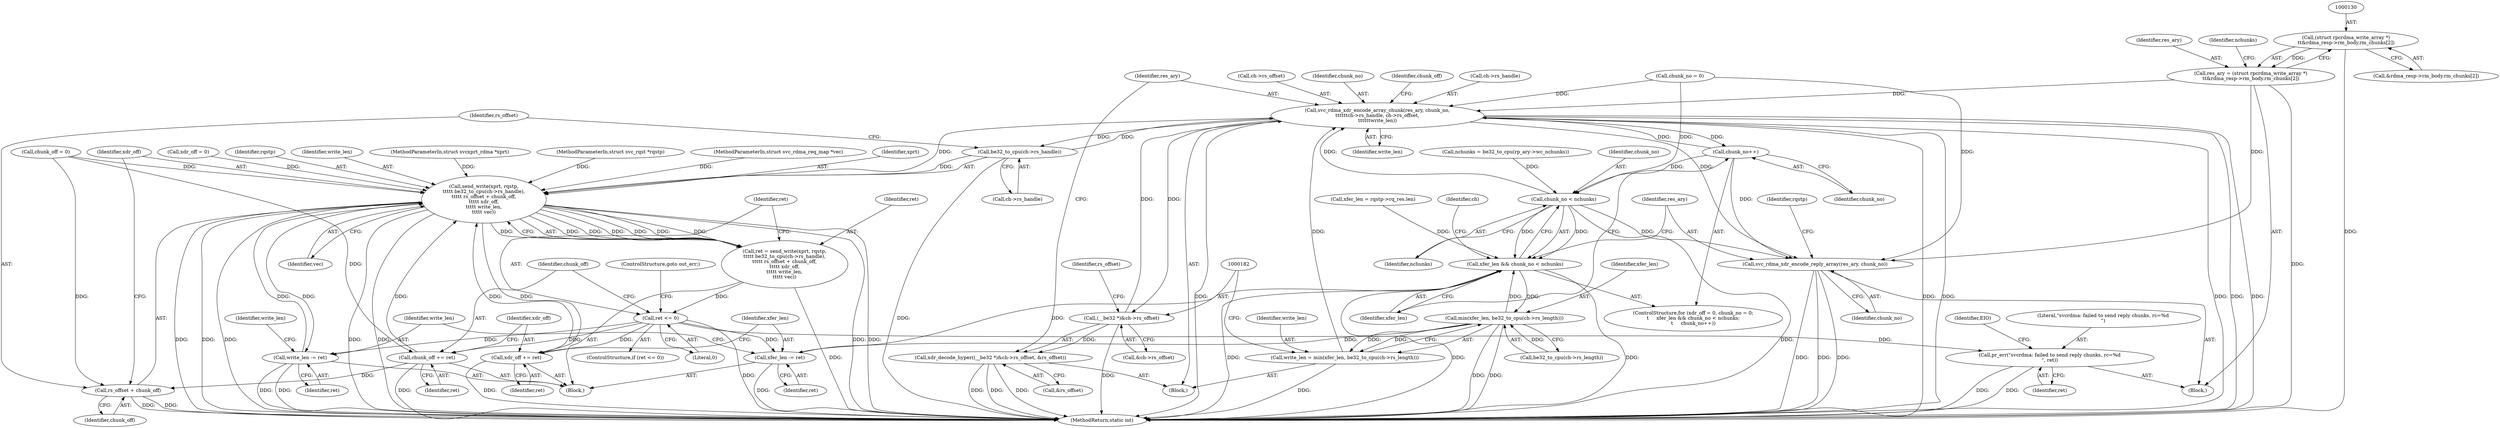 digraph "1_linux_c70422f760c120480fee4de6c38804c72aa26bc1_33@array" {
"1000129" [label="(Call,(struct rpcrdma_write_array *)\n\t\t&rdma_resp->rm_body.rm_chunks[2])"];
"1000127" [label="(Call,res_ary = (struct rpcrdma_write_array *)\n\t\t&rdma_resp->rm_body.rm_chunks[2])"];
"1000189" [label="(Call,svc_rdma_xdr_encode_array_chunk(res_ary, chunk_no,\n\t\t\t\t\t\tch->rs_handle, ch->rs_offset,\n\t\t\t\t\t\twrite_len))"];
"1000158" [label="(Call,chunk_no++)"];
"1000155" [label="(Call,chunk_no < nchunks)"];
"1000153" [label="(Call,xfer_len && chunk_no < nchunks)"];
"1000174" [label="(Call,min(xfer_len, be32_to_cpu(ch->rs_length)))"];
"1000172" [label="(Call,write_len = min(xfer_len, be32_to_cpu(ch->rs_length)))"];
"1000231" [label="(Call,xfer_len -= ret)"];
"1000237" [label="(Call,svc_rdma_xdr_encode_reply_array(res_ary, chunk_no))"];
"1000181" [label="(Call,(__be32 *)&ch->rs_offset)"];
"1000180" [label="(Call,xdr_decode_hyper((__be32 *)&ch->rs_offset, &rs_offset))"];
"1000210" [label="(Call,be32_to_cpu(ch->rs_handle))"];
"1000207" [label="(Call,send_write(xprt, rqstp,\n\t\t\t\t\t be32_to_cpu(ch->rs_handle),\n\t\t\t\t\t rs_offset + chunk_off,\n\t\t\t\t\t xdr_off,\n\t\t\t\t\t write_len,\n\t\t\t\t\t vec))"];
"1000205" [label="(Call,ret = send_write(xprt, rqstp,\n\t\t\t\t\t be32_to_cpu(ch->rs_handle),\n\t\t\t\t\t rs_offset + chunk_off,\n\t\t\t\t\t xdr_off,\n\t\t\t\t\t write_len,\n\t\t\t\t\t vec))"];
"1000221" [label="(Call,ret <= 0)"];
"1000225" [label="(Call,chunk_off += ret)"];
"1000214" [label="(Call,rs_offset + chunk_off)"];
"1000228" [label="(Call,xdr_off += ret)"];
"1000234" [label="(Call,write_len -= ret)"];
"1000247" [label="(Call,pr_err(\"svcrdma: failed to send reply chunks, rc=%d\n\", ret))"];
"1000209" [label="(Identifier,rqstp)"];
"1000224" [label="(ControlStructure,goto out_err;)"];
"1000173" [label="(Identifier,write_len)"];
"1000204" [label="(Block,)"];
"1000190" [label="(Identifier,res_ary)"];
"1000227" [label="(Identifier,ret)"];
"1000192" [label="(Call,ch->rs_handle)"];
"1000226" [label="(Identifier,chunk_off)"];
"1000156" [label="(Identifier,chunk_no)"];
"1000239" [label="(Identifier,chunk_no)"];
"1000128" [label="(Identifier,res_ary)"];
"1000220" [label="(ControlStructure,if (ret <= 0))"];
"1000150" [label="(Call,chunk_no = 0)"];
"1000218" [label="(Identifier,write_len)"];
"1000200" [label="(Identifier,chunk_off)"];
"1000252" [label="(Identifier,EIO)"];
"1000210" [label="(Call,be32_to_cpu(ch->rs_handle))"];
"1000195" [label="(Call,ch->rs_offset)"];
"1000203" [label="(Identifier,write_len)"];
"1000155" [label="(Call,chunk_no < nchunks)"];
"1000253" [label="(MethodReturn,static int)"];
"1000247" [label="(Call,pr_err(\"svcrdma: failed to send reply chunks, rc=%d\n\", ret))"];
"1000174" [label="(Call,min(xfer_len, be32_to_cpu(ch->rs_length)))"];
"1000230" [label="(Identifier,ret)"];
"1000159" [label="(Identifier,chunk_no)"];
"1000198" [label="(Identifier,write_len)"];
"1000140" [label="(Identifier,nchunks)"];
"1000191" [label="(Identifier,chunk_no)"];
"1000110" [label="(Block,)"];
"1000105" [label="(MethodParameterIn,struct svcxprt_rdma *xprt)"];
"1000187" [label="(Call,&rs_offset)"];
"1000219" [label="(Identifier,vec)"];
"1000129" [label="(Call,(struct rpcrdma_write_array *)\n\t\t&rdma_resp->rm_body.rm_chunks[2])"];
"1000145" [label="(ControlStructure,for (xdr_off = 0, chunk_no = 0;\n\t     xfer_len && chunk_no < nchunks;\n\t     chunk_no++))"];
"1000211" [label="(Call,ch->rs_handle)"];
"1000214" [label="(Call,rs_offset + chunk_off)"];
"1000157" [label="(Identifier,nchunks)"];
"1000127" [label="(Call,res_ary = (struct rpcrdma_write_array *)\n\t\t&rdma_resp->rm_body.rm_chunks[2])"];
"1000183" [label="(Call,&ch->rs_offset)"];
"1000217" [label="(Identifier,xdr_off)"];
"1000108" [label="(MethodParameterIn,struct svc_rqst *rqstp)"];
"1000205" [label="(Call,ret = send_write(xprt, rqstp,\n\t\t\t\t\t be32_to_cpu(ch->rs_handle),\n\t\t\t\t\t rs_offset + chunk_off,\n\t\t\t\t\t xdr_off,\n\t\t\t\t\t write_len,\n\t\t\t\t\t vec))"];
"1000234" [label="(Call,write_len -= ret)"];
"1000229" [label="(Identifier,xdr_off)"];
"1000236" [label="(Identifier,ret)"];
"1000248" [label="(Literal,\"svcrdma: failed to send reply chunks, rc=%d\n\")"];
"1000189" [label="(Call,svc_rdma_xdr_encode_array_chunk(res_ary, chunk_no,\n\t\t\t\t\t\tch->rs_handle, ch->rs_offset,\n\t\t\t\t\t\twrite_len))"];
"1000176" [label="(Call,be32_to_cpu(ch->rs_length))"];
"1000249" [label="(Identifier,ret)"];
"1000233" [label="(Identifier,ret)"];
"1000112" [label="(Call,xfer_len = rqstp->rq_res.len)"];
"1000235" [label="(Identifier,write_len)"];
"1000231" [label="(Call,xfer_len -= ret)"];
"1000139" [label="(Call,nchunks = be32_to_cpu(rp_ary->wc_nchunks))"];
"1000221" [label="(Call,ret <= 0)"];
"1000215" [label="(Identifier,rs_offset)"];
"1000237" [label="(Call,svc_rdma_xdr_encode_reply_array(res_ary, chunk_no))"];
"1000158" [label="(Call,chunk_no++)"];
"1000175" [label="(Identifier,xfer_len)"];
"1000206" [label="(Identifier,ret)"];
"1000180" [label="(Call,xdr_decode_hyper((__be32 *)&ch->rs_offset, &rs_offset))"];
"1000163" [label="(Identifier,ch)"];
"1000153" [label="(Call,xfer_len && chunk_no < nchunks)"];
"1000238" [label="(Identifier,res_ary)"];
"1000228" [label="(Call,xdr_off += ret)"];
"1000109" [label="(MethodParameterIn,struct svc_rdma_req_map *vec)"];
"1000243" [label="(Identifier,rqstp)"];
"1000232" [label="(Identifier,xfer_len)"];
"1000223" [label="(Literal,0)"];
"1000154" [label="(Identifier,xfer_len)"];
"1000225" [label="(Call,chunk_off += ret)"];
"1000188" [label="(Identifier,rs_offset)"];
"1000172" [label="(Call,write_len = min(xfer_len, be32_to_cpu(ch->rs_length)))"];
"1000208" [label="(Identifier,xprt)"];
"1000160" [label="(Block,)"];
"1000147" [label="(Call,xdr_off = 0)"];
"1000216" [label="(Identifier,chunk_off)"];
"1000181" [label="(Call,(__be32 *)&ch->rs_offset)"];
"1000131" [label="(Call,&rdma_resp->rm_body.rm_chunks[2])"];
"1000222" [label="(Identifier,ret)"];
"1000199" [label="(Call,chunk_off = 0)"];
"1000207" [label="(Call,send_write(xprt, rqstp,\n\t\t\t\t\t be32_to_cpu(ch->rs_handle),\n\t\t\t\t\t rs_offset + chunk_off,\n\t\t\t\t\t xdr_off,\n\t\t\t\t\t write_len,\n\t\t\t\t\t vec))"];
"1000129" -> "1000127"  [label="AST: "];
"1000129" -> "1000131"  [label="CFG: "];
"1000130" -> "1000129"  [label="AST: "];
"1000131" -> "1000129"  [label="AST: "];
"1000127" -> "1000129"  [label="CFG: "];
"1000129" -> "1000253"  [label="DDG: "];
"1000129" -> "1000127"  [label="DDG: "];
"1000127" -> "1000110"  [label="AST: "];
"1000128" -> "1000127"  [label="AST: "];
"1000140" -> "1000127"  [label="CFG: "];
"1000127" -> "1000253"  [label="DDG: "];
"1000127" -> "1000189"  [label="DDG: "];
"1000127" -> "1000237"  [label="DDG: "];
"1000189" -> "1000160"  [label="AST: "];
"1000189" -> "1000198"  [label="CFG: "];
"1000190" -> "1000189"  [label="AST: "];
"1000191" -> "1000189"  [label="AST: "];
"1000192" -> "1000189"  [label="AST: "];
"1000195" -> "1000189"  [label="AST: "];
"1000198" -> "1000189"  [label="AST: "];
"1000200" -> "1000189"  [label="CFG: "];
"1000189" -> "1000253"  [label="DDG: "];
"1000189" -> "1000253"  [label="DDG: "];
"1000189" -> "1000253"  [label="DDG: "];
"1000189" -> "1000253"  [label="DDG: "];
"1000189" -> "1000253"  [label="DDG: "];
"1000189" -> "1000253"  [label="DDG: "];
"1000189" -> "1000158"  [label="DDG: "];
"1000189" -> "1000181"  [label="DDG: "];
"1000158" -> "1000189"  [label="DDG: "];
"1000150" -> "1000189"  [label="DDG: "];
"1000155" -> "1000189"  [label="DDG: "];
"1000210" -> "1000189"  [label="DDG: "];
"1000181" -> "1000189"  [label="DDG: "];
"1000172" -> "1000189"  [label="DDG: "];
"1000189" -> "1000210"  [label="DDG: "];
"1000189" -> "1000207"  [label="DDG: "];
"1000189" -> "1000237"  [label="DDG: "];
"1000158" -> "1000145"  [label="AST: "];
"1000158" -> "1000159"  [label="CFG: "];
"1000159" -> "1000158"  [label="AST: "];
"1000154" -> "1000158"  [label="CFG: "];
"1000158" -> "1000155"  [label="DDG: "];
"1000158" -> "1000237"  [label="DDG: "];
"1000155" -> "1000153"  [label="AST: "];
"1000155" -> "1000157"  [label="CFG: "];
"1000156" -> "1000155"  [label="AST: "];
"1000157" -> "1000155"  [label="AST: "];
"1000153" -> "1000155"  [label="CFG: "];
"1000155" -> "1000253"  [label="DDG: "];
"1000155" -> "1000153"  [label="DDG: "];
"1000155" -> "1000153"  [label="DDG: "];
"1000150" -> "1000155"  [label="DDG: "];
"1000139" -> "1000155"  [label="DDG: "];
"1000155" -> "1000237"  [label="DDG: "];
"1000153" -> "1000145"  [label="AST: "];
"1000153" -> "1000154"  [label="CFG: "];
"1000154" -> "1000153"  [label="AST: "];
"1000163" -> "1000153"  [label="CFG: "];
"1000238" -> "1000153"  [label="CFG: "];
"1000153" -> "1000253"  [label="DDG: "];
"1000153" -> "1000253"  [label="DDG: "];
"1000153" -> "1000253"  [label="DDG: "];
"1000231" -> "1000153"  [label="DDG: "];
"1000112" -> "1000153"  [label="DDG: "];
"1000174" -> "1000153"  [label="DDG: "];
"1000153" -> "1000174"  [label="DDG: "];
"1000174" -> "1000172"  [label="AST: "];
"1000174" -> "1000176"  [label="CFG: "];
"1000175" -> "1000174"  [label="AST: "];
"1000176" -> "1000174"  [label="AST: "];
"1000172" -> "1000174"  [label="CFG: "];
"1000174" -> "1000253"  [label="DDG: "];
"1000174" -> "1000253"  [label="DDG: "];
"1000174" -> "1000172"  [label="DDG: "];
"1000174" -> "1000172"  [label="DDG: "];
"1000176" -> "1000174"  [label="DDG: "];
"1000174" -> "1000231"  [label="DDG: "];
"1000172" -> "1000160"  [label="AST: "];
"1000173" -> "1000172"  [label="AST: "];
"1000182" -> "1000172"  [label="CFG: "];
"1000172" -> "1000253"  [label="DDG: "];
"1000231" -> "1000204"  [label="AST: "];
"1000231" -> "1000233"  [label="CFG: "];
"1000232" -> "1000231"  [label="AST: "];
"1000233" -> "1000231"  [label="AST: "];
"1000235" -> "1000231"  [label="CFG: "];
"1000231" -> "1000253"  [label="DDG: "];
"1000221" -> "1000231"  [label="DDG: "];
"1000237" -> "1000110"  [label="AST: "];
"1000237" -> "1000239"  [label="CFG: "];
"1000238" -> "1000237"  [label="AST: "];
"1000239" -> "1000237"  [label="AST: "];
"1000243" -> "1000237"  [label="CFG: "];
"1000237" -> "1000253"  [label="DDG: "];
"1000237" -> "1000253"  [label="DDG: "];
"1000237" -> "1000253"  [label="DDG: "];
"1000150" -> "1000237"  [label="DDG: "];
"1000181" -> "1000180"  [label="AST: "];
"1000181" -> "1000183"  [label="CFG: "];
"1000182" -> "1000181"  [label="AST: "];
"1000183" -> "1000181"  [label="AST: "];
"1000188" -> "1000181"  [label="CFG: "];
"1000181" -> "1000253"  [label="DDG: "];
"1000181" -> "1000180"  [label="DDG: "];
"1000180" -> "1000160"  [label="AST: "];
"1000180" -> "1000187"  [label="CFG: "];
"1000187" -> "1000180"  [label="AST: "];
"1000190" -> "1000180"  [label="CFG: "];
"1000180" -> "1000253"  [label="DDG: "];
"1000180" -> "1000253"  [label="DDG: "];
"1000180" -> "1000253"  [label="DDG: "];
"1000210" -> "1000207"  [label="AST: "];
"1000210" -> "1000211"  [label="CFG: "];
"1000211" -> "1000210"  [label="AST: "];
"1000215" -> "1000210"  [label="CFG: "];
"1000210" -> "1000253"  [label="DDG: "];
"1000210" -> "1000207"  [label="DDG: "];
"1000207" -> "1000205"  [label="AST: "];
"1000207" -> "1000219"  [label="CFG: "];
"1000208" -> "1000207"  [label="AST: "];
"1000209" -> "1000207"  [label="AST: "];
"1000214" -> "1000207"  [label="AST: "];
"1000217" -> "1000207"  [label="AST: "];
"1000218" -> "1000207"  [label="AST: "];
"1000219" -> "1000207"  [label="AST: "];
"1000205" -> "1000207"  [label="CFG: "];
"1000207" -> "1000253"  [label="DDG: "];
"1000207" -> "1000253"  [label="DDG: "];
"1000207" -> "1000253"  [label="DDG: "];
"1000207" -> "1000253"  [label="DDG: "];
"1000207" -> "1000253"  [label="DDG: "];
"1000207" -> "1000253"  [label="DDG: "];
"1000207" -> "1000253"  [label="DDG: "];
"1000207" -> "1000205"  [label="DDG: "];
"1000207" -> "1000205"  [label="DDG: "];
"1000207" -> "1000205"  [label="DDG: "];
"1000207" -> "1000205"  [label="DDG: "];
"1000207" -> "1000205"  [label="DDG: "];
"1000207" -> "1000205"  [label="DDG: "];
"1000207" -> "1000205"  [label="DDG: "];
"1000105" -> "1000207"  [label="DDG: "];
"1000108" -> "1000207"  [label="DDG: "];
"1000199" -> "1000207"  [label="DDG: "];
"1000225" -> "1000207"  [label="DDG: "];
"1000228" -> "1000207"  [label="DDG: "];
"1000147" -> "1000207"  [label="DDG: "];
"1000234" -> "1000207"  [label="DDG: "];
"1000109" -> "1000207"  [label="DDG: "];
"1000207" -> "1000228"  [label="DDG: "];
"1000207" -> "1000234"  [label="DDG: "];
"1000205" -> "1000204"  [label="AST: "];
"1000206" -> "1000205"  [label="AST: "];
"1000222" -> "1000205"  [label="CFG: "];
"1000205" -> "1000253"  [label="DDG: "];
"1000205" -> "1000221"  [label="DDG: "];
"1000221" -> "1000220"  [label="AST: "];
"1000221" -> "1000223"  [label="CFG: "];
"1000222" -> "1000221"  [label="AST: "];
"1000223" -> "1000221"  [label="AST: "];
"1000224" -> "1000221"  [label="CFG: "];
"1000226" -> "1000221"  [label="CFG: "];
"1000221" -> "1000253"  [label="DDG: "];
"1000221" -> "1000225"  [label="DDG: "];
"1000221" -> "1000228"  [label="DDG: "];
"1000221" -> "1000234"  [label="DDG: "];
"1000221" -> "1000247"  [label="DDG: "];
"1000225" -> "1000204"  [label="AST: "];
"1000225" -> "1000227"  [label="CFG: "];
"1000226" -> "1000225"  [label="AST: "];
"1000227" -> "1000225"  [label="AST: "];
"1000229" -> "1000225"  [label="CFG: "];
"1000225" -> "1000253"  [label="DDG: "];
"1000225" -> "1000214"  [label="DDG: "];
"1000199" -> "1000225"  [label="DDG: "];
"1000214" -> "1000216"  [label="CFG: "];
"1000215" -> "1000214"  [label="AST: "];
"1000216" -> "1000214"  [label="AST: "];
"1000217" -> "1000214"  [label="CFG: "];
"1000214" -> "1000253"  [label="DDG: "];
"1000214" -> "1000253"  [label="DDG: "];
"1000199" -> "1000214"  [label="DDG: "];
"1000228" -> "1000204"  [label="AST: "];
"1000228" -> "1000230"  [label="CFG: "];
"1000229" -> "1000228"  [label="AST: "];
"1000230" -> "1000228"  [label="AST: "];
"1000232" -> "1000228"  [label="CFG: "];
"1000228" -> "1000253"  [label="DDG: "];
"1000234" -> "1000204"  [label="AST: "];
"1000234" -> "1000236"  [label="CFG: "];
"1000235" -> "1000234"  [label="AST: "];
"1000236" -> "1000234"  [label="AST: "];
"1000203" -> "1000234"  [label="CFG: "];
"1000234" -> "1000253"  [label="DDG: "];
"1000234" -> "1000253"  [label="DDG: "];
"1000247" -> "1000110"  [label="AST: "];
"1000247" -> "1000249"  [label="CFG: "];
"1000248" -> "1000247"  [label="AST: "];
"1000249" -> "1000247"  [label="AST: "];
"1000252" -> "1000247"  [label="CFG: "];
"1000247" -> "1000253"  [label="DDG: "];
"1000247" -> "1000253"  [label="DDG: "];
}
